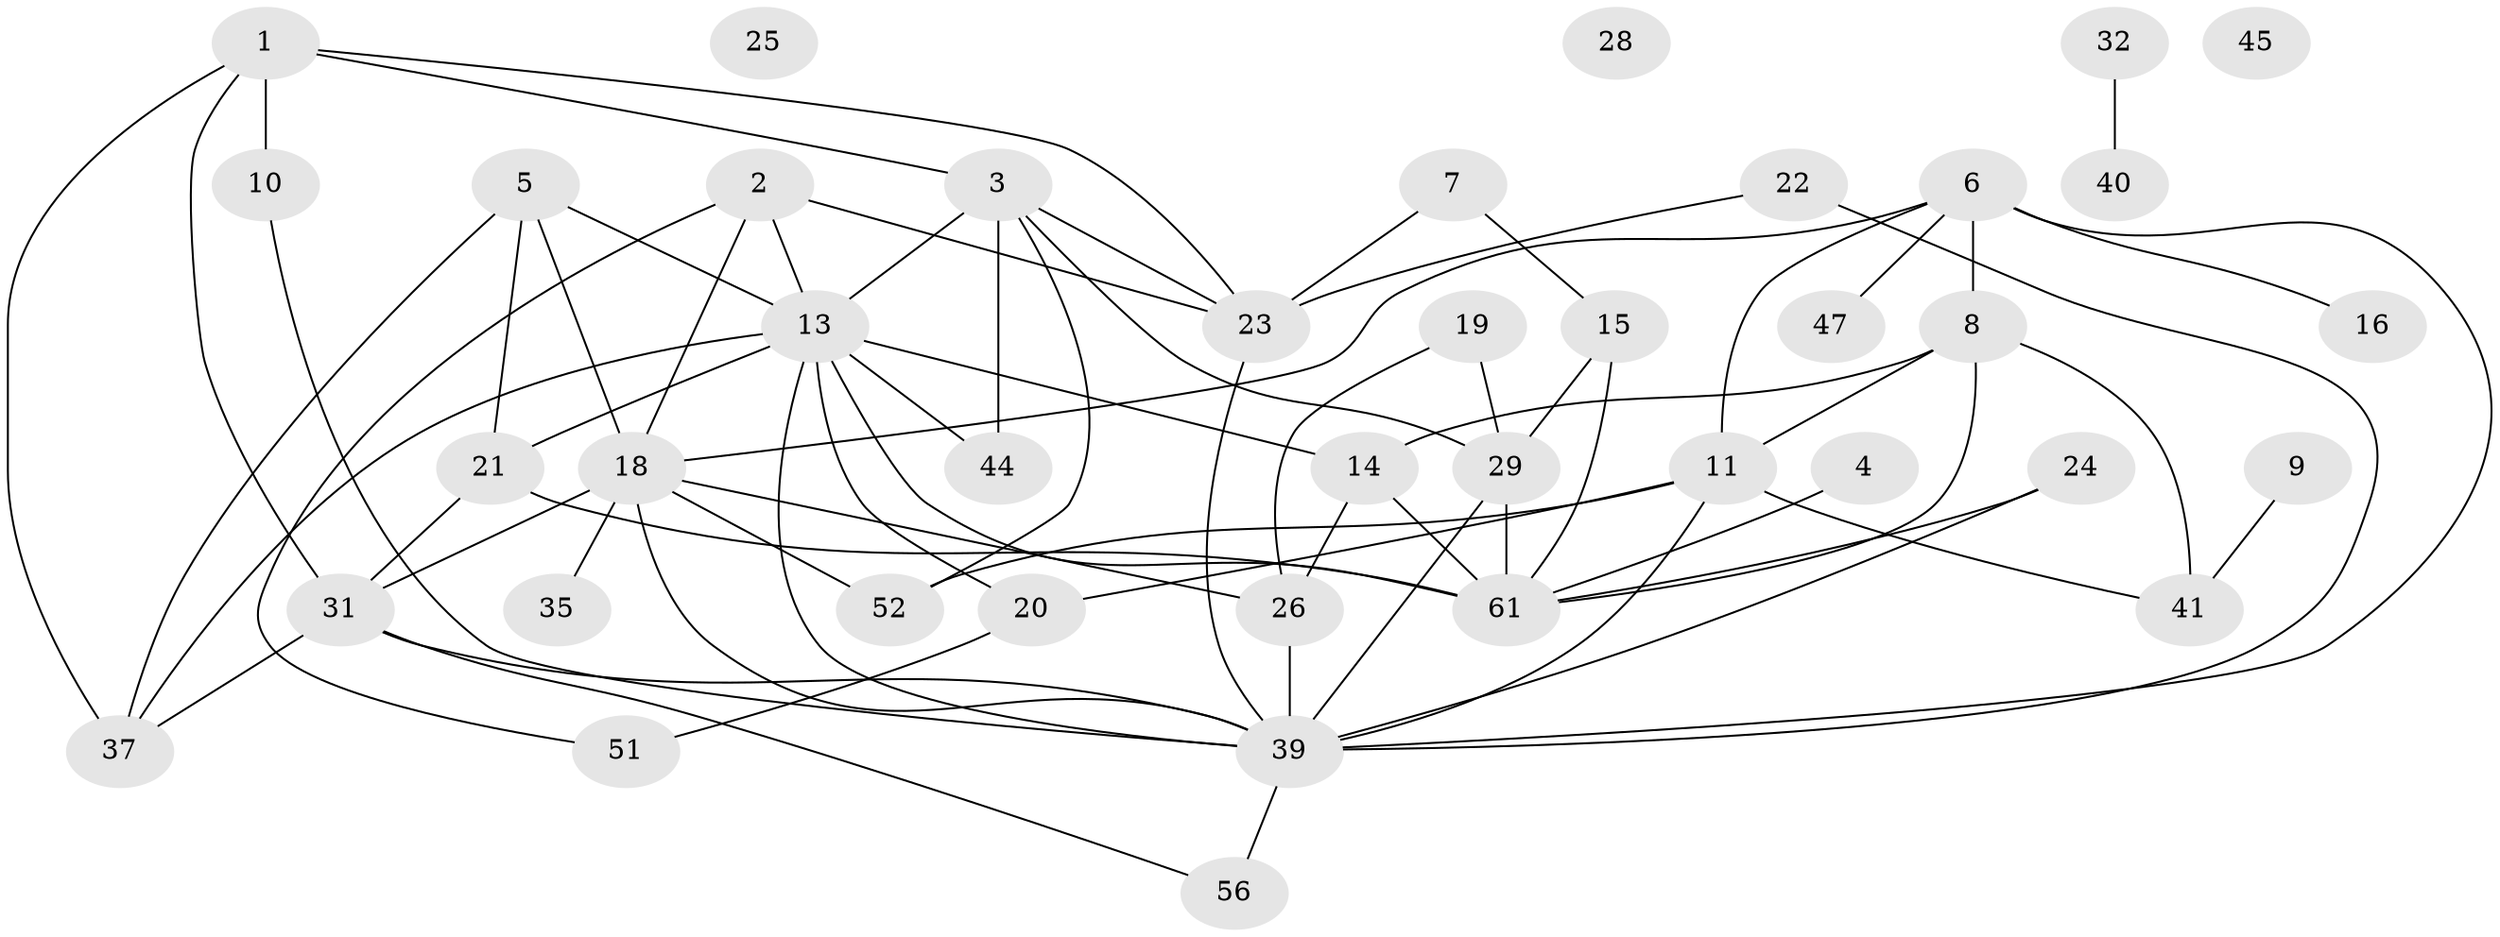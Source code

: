 // original degree distribution, {3: 0.2537313432835821, 4: 0.16417910447761194, 1: 0.13432835820895522, 5: 0.1044776119402985, 2: 0.19402985074626866, 6: 0.08955223880597014, 0: 0.04477611940298507, 9: 0.014925373134328358}
// Generated by graph-tools (version 1.1) at 2025/16/03/04/25 18:16:43]
// undirected, 40 vertices, 71 edges
graph export_dot {
graph [start="1"]
  node [color=gray90,style=filled];
  1 [super="+55+57"];
  2;
  3 [super="+12+17"];
  4;
  5 [super="+54"];
  6 [super="+42+59"];
  7;
  8 [super="+43"];
  9 [super="+38"];
  10;
  11;
  13 [super="+48+34"];
  14;
  15;
  16;
  18 [super="+46"];
  19;
  20;
  21;
  22 [super="+58"];
  23 [super="+53"];
  24;
  25;
  26 [super="+27"];
  28;
  29 [super="+30"];
  31 [super="+50"];
  32;
  35 [super="+36"];
  37;
  39 [super="+49"];
  40;
  41;
  44;
  45;
  47;
  51;
  52;
  56;
  61 [super="+64"];
  1 -- 37;
  1 -- 10;
  1 -- 31;
  1 -- 23;
  1 -- 3;
  2 -- 18;
  2 -- 23;
  2 -- 51;
  2 -- 13;
  3 -- 29;
  3 -- 52;
  3 -- 23;
  3 -- 44;
  3 -- 13 [weight=2];
  4 -- 61;
  5 -- 37;
  5 -- 18;
  5 -- 21;
  5 -- 13;
  6 -- 11;
  6 -- 47;
  6 -- 16;
  6 -- 8;
  6 -- 18;
  6 -- 39 [weight=2];
  7 -- 15;
  7 -- 23;
  8 -- 11;
  8 -- 41;
  8 -- 61;
  8 -- 14;
  9 -- 41;
  10 -- 39;
  11 -- 20;
  11 -- 41;
  11 -- 52;
  11 -- 39;
  13 -- 14;
  13 -- 21;
  13 -- 44;
  13 -- 61;
  13 -- 37;
  13 -- 20;
  13 -- 39;
  14 -- 26;
  14 -- 61;
  15 -- 29;
  15 -- 61;
  18 -- 35;
  18 -- 52;
  18 -- 31;
  18 -- 26;
  18 -- 39 [weight=2];
  19 -- 29;
  19 -- 26;
  20 -- 51;
  21 -- 31;
  21 -- 61;
  22 -- 23;
  22 -- 39;
  23 -- 39;
  24 -- 39;
  24 -- 61;
  26 -- 39;
  29 -- 61 [weight=3];
  29 -- 39 [weight=2];
  31 -- 37;
  31 -- 39;
  31 -- 56;
  32 -- 40;
  39 -- 56;
}
